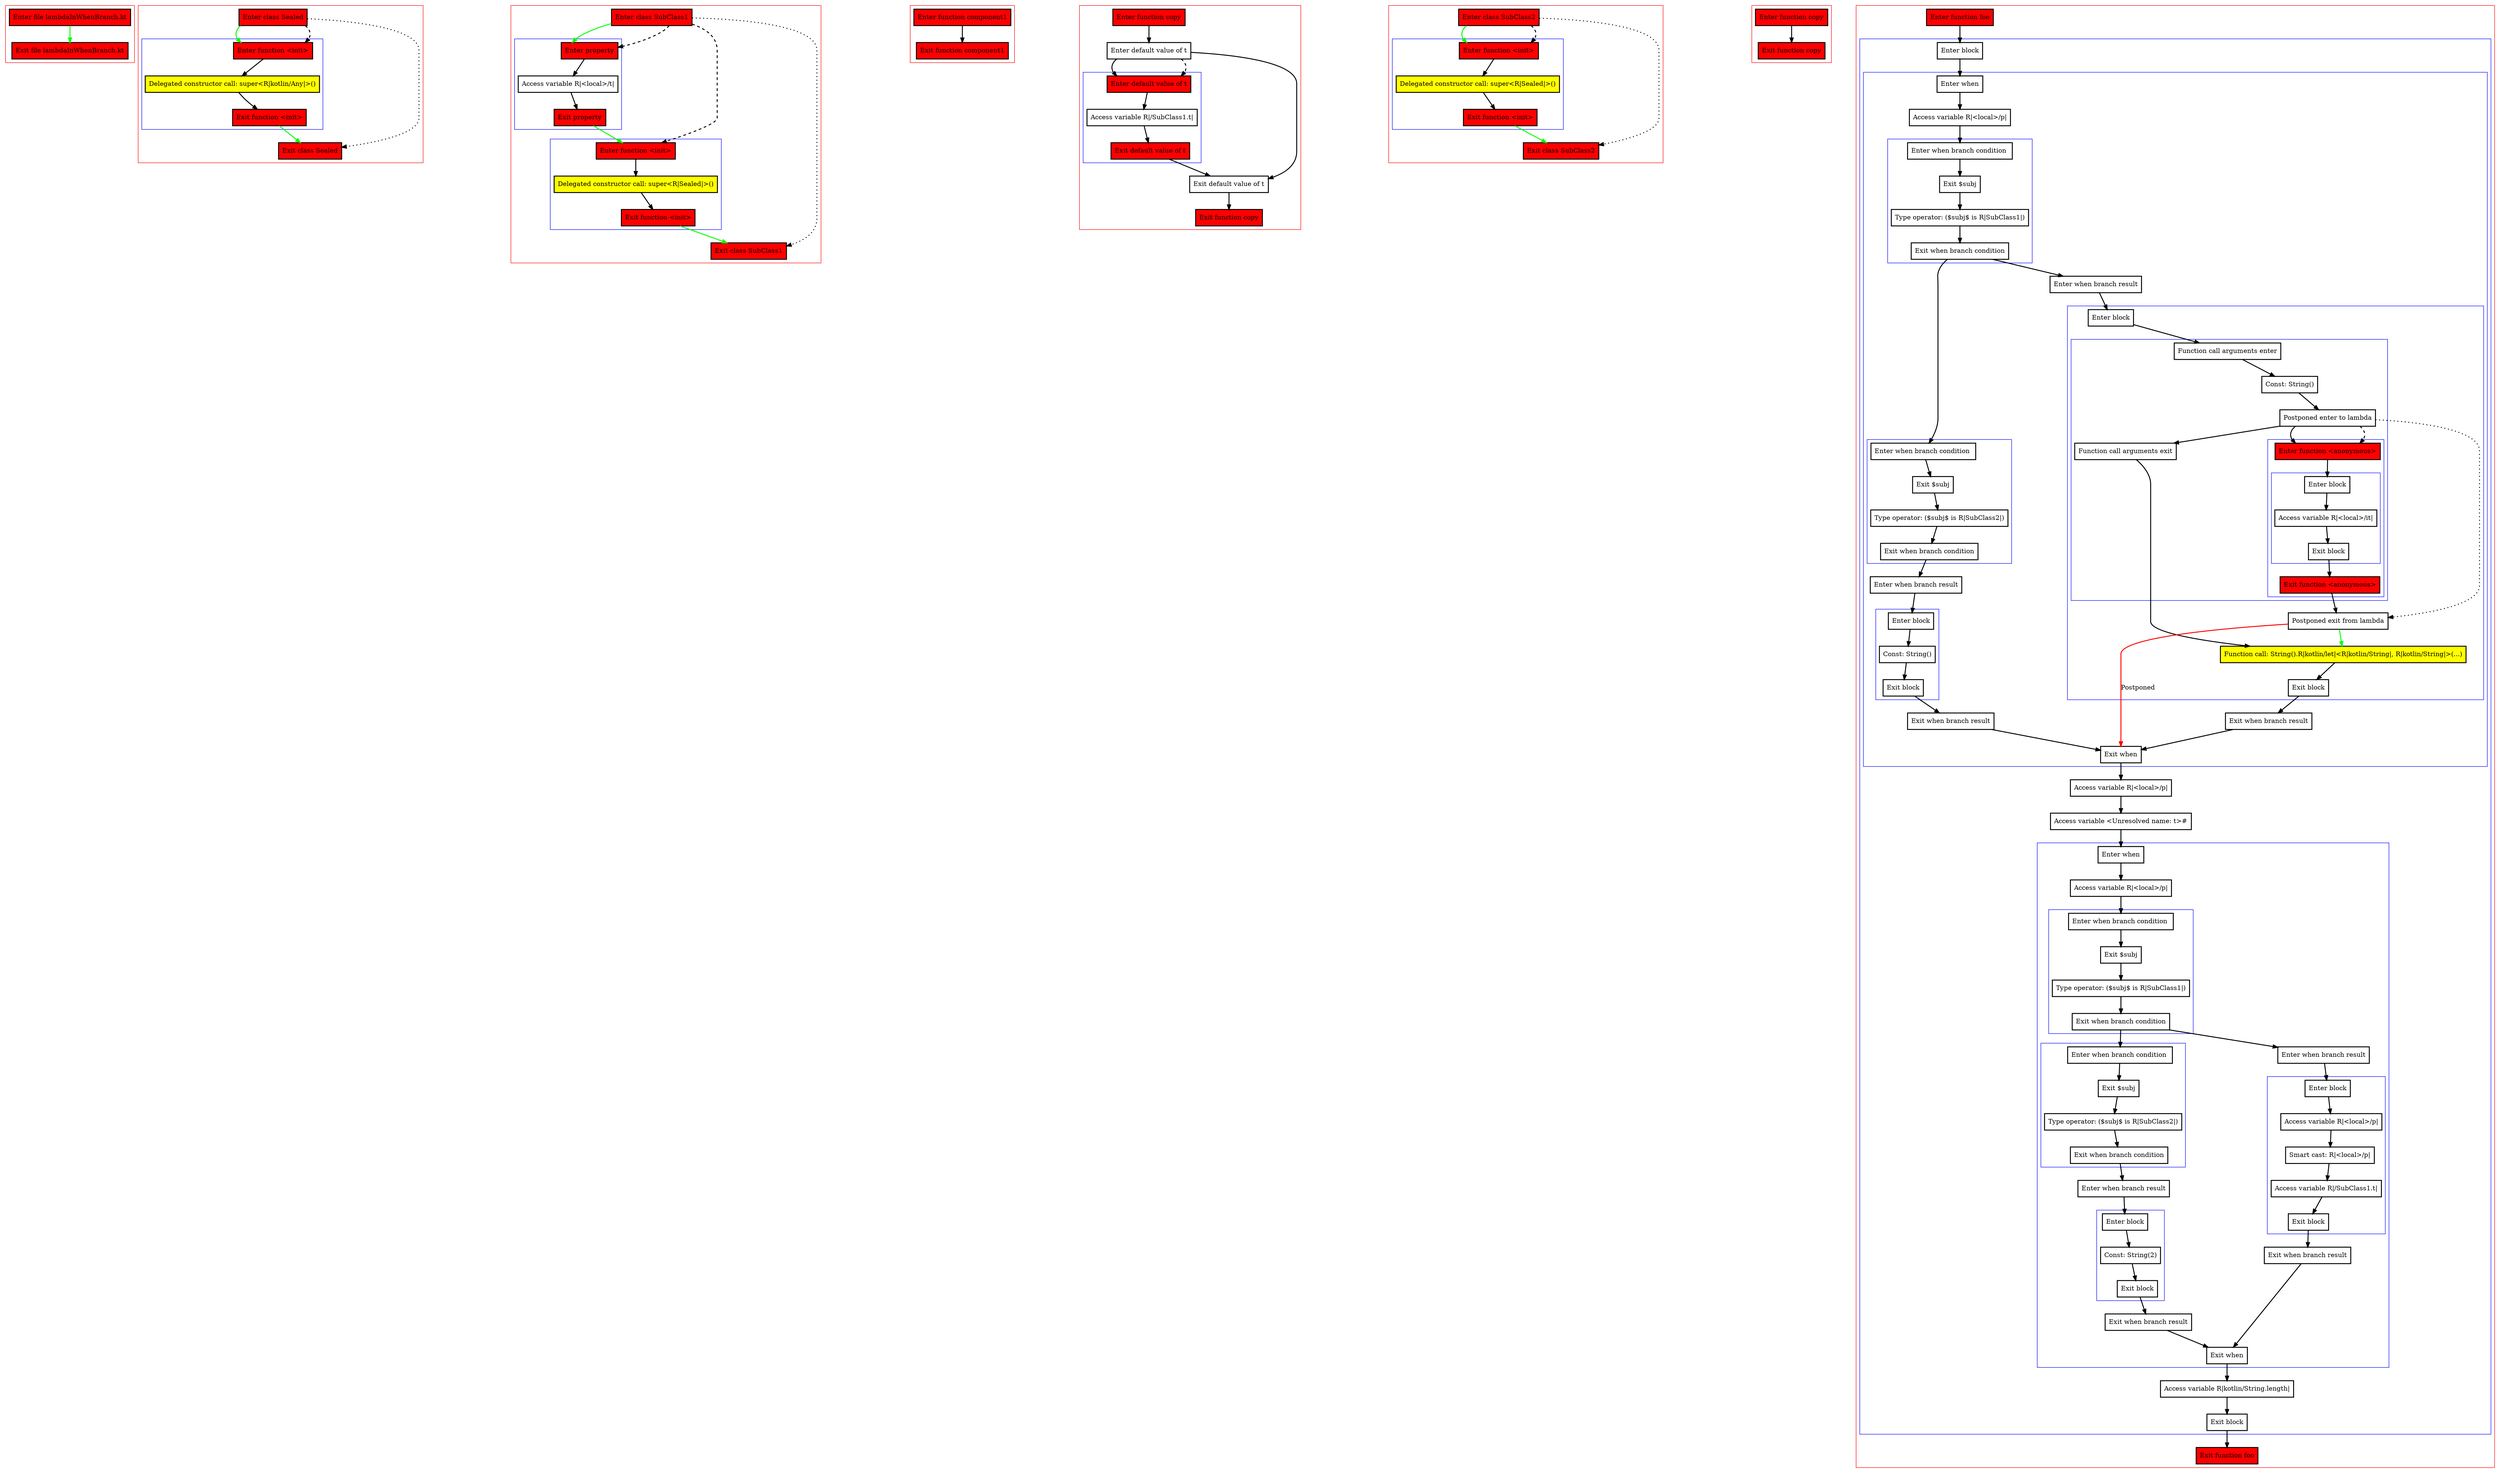 digraph lambdaInWhenBranch_kt {
    graph [nodesep=3]
    node [shape=box penwidth=2]
    edge [penwidth=2]

    subgraph cluster_0 {
        color=red
        0 [label="Enter file lambdaInWhenBranch.kt" style="filled" fillcolor=red];
        1 [label="Exit file lambdaInWhenBranch.kt" style="filled" fillcolor=red];
    }
    0 -> {1} [color=green];

    subgraph cluster_1 {
        color=red
        2 [label="Enter class Sealed" style="filled" fillcolor=red];
        subgraph cluster_2 {
            color=blue
            3 [label="Enter function <init>" style="filled" fillcolor=red];
            4 [label="Delegated constructor call: super<R|kotlin/Any|>()" style="filled" fillcolor=yellow];
            5 [label="Exit function <init>" style="filled" fillcolor=red];
        }
        6 [label="Exit class Sealed" style="filled" fillcolor=red];
    }
    2 -> {3} [color=green];
    2 -> {6} [style=dotted];
    2 -> {3} [style=dashed];
    3 -> {4};
    4 -> {5};
    5 -> {6} [color=green];

    subgraph cluster_3 {
        color=red
        7 [label="Enter class SubClass1" style="filled" fillcolor=red];
        subgraph cluster_4 {
            color=blue
            8 [label="Enter property" style="filled" fillcolor=red];
            9 [label="Access variable R|<local>/t|"];
            10 [label="Exit property" style="filled" fillcolor=red];
        }
        subgraph cluster_5 {
            color=blue
            11 [label="Enter function <init>" style="filled" fillcolor=red];
            12 [label="Delegated constructor call: super<R|Sealed|>()" style="filled" fillcolor=yellow];
            13 [label="Exit function <init>" style="filled" fillcolor=red];
        }
        14 [label="Exit class SubClass1" style="filled" fillcolor=red];
    }
    7 -> {8} [color=green];
    7 -> {14} [style=dotted];
    7 -> {8 11} [style=dashed];
    8 -> {9};
    9 -> {10};
    10 -> {11} [color=green];
    11 -> {12};
    12 -> {13};
    13 -> {14} [color=green];

    subgraph cluster_6 {
        color=red
        15 [label="Enter function component1" style="filled" fillcolor=red];
        16 [label="Exit function component1" style="filled" fillcolor=red];
    }
    15 -> {16};

    subgraph cluster_7 {
        color=red
        17 [label="Enter function copy" style="filled" fillcolor=red];
        18 [label="Enter default value of t"];
        subgraph cluster_8 {
            color=blue
            19 [label="Enter default value of t" style="filled" fillcolor=red];
            20 [label="Access variable R|/SubClass1.t|"];
            21 [label="Exit default value of t" style="filled" fillcolor=red];
        }
        22 [label="Exit default value of t"];
        23 [label="Exit function copy" style="filled" fillcolor=red];
    }
    17 -> {18};
    18 -> {19 22};
    18 -> {19} [style=dashed];
    19 -> {20};
    20 -> {21};
    21 -> {22};
    22 -> {23};

    subgraph cluster_9 {
        color=red
        24 [label="Enter class SubClass2" style="filled" fillcolor=red];
        subgraph cluster_10 {
            color=blue
            25 [label="Enter function <init>" style="filled" fillcolor=red];
            26 [label="Delegated constructor call: super<R|Sealed|>()" style="filled" fillcolor=yellow];
            27 [label="Exit function <init>" style="filled" fillcolor=red];
        }
        28 [label="Exit class SubClass2" style="filled" fillcolor=red];
    }
    24 -> {25} [color=green];
    24 -> {28} [style=dotted];
    24 -> {25} [style=dashed];
    25 -> {26};
    26 -> {27};
    27 -> {28} [color=green];

    subgraph cluster_11 {
        color=red
        29 [label="Enter function copy" style="filled" fillcolor=red];
        30 [label="Exit function copy" style="filled" fillcolor=red];
    }
    29 -> {30};

    subgraph cluster_12 {
        color=red
        31 [label="Enter function foo" style="filled" fillcolor=red];
        subgraph cluster_13 {
            color=blue
            32 [label="Enter block"];
            subgraph cluster_14 {
                color=blue
                33 [label="Enter when"];
                34 [label="Access variable R|<local>/p|"];
                subgraph cluster_15 {
                    color=blue
                    35 [label="Enter when branch condition "];
                    36 [label="Exit $subj"];
                    37 [label="Type operator: ($subj$ is R|SubClass1|)"];
                    38 [label="Exit when branch condition"];
                }
                subgraph cluster_16 {
                    color=blue
                    39 [label="Enter when branch condition "];
                    40 [label="Exit $subj"];
                    41 [label="Type operator: ($subj$ is R|SubClass2|)"];
                    42 [label="Exit when branch condition"];
                }
                43 [label="Enter when branch result"];
                subgraph cluster_17 {
                    color=blue
                    44 [label="Enter block"];
                    45 [label="Const: String()"];
                    46 [label="Exit block"];
                }
                47 [label="Exit when branch result"];
                48 [label="Enter when branch result"];
                subgraph cluster_18 {
                    color=blue
                    49 [label="Enter block"];
                    subgraph cluster_19 {
                        color=blue
                        50 [label="Function call arguments enter"];
                        51 [label="Const: String()"];
                        52 [label="Postponed enter to lambda"];
                        subgraph cluster_20 {
                            color=blue
                            53 [label="Enter function <anonymous>" style="filled" fillcolor=red];
                            subgraph cluster_21 {
                                color=blue
                                54 [label="Enter block"];
                                55 [label="Access variable R|<local>/it|"];
                                56 [label="Exit block"];
                            }
                            57 [label="Exit function <anonymous>" style="filled" fillcolor=red];
                        }
                        58 [label="Function call arguments exit"];
                    }
                    59 [label="Postponed exit from lambda"];
                    60 [label="Function call: String().R|kotlin/let|<R|kotlin/String|, R|kotlin/String|>(...)" style="filled" fillcolor=yellow];
                    61 [label="Exit block"];
                }
                62 [label="Exit when branch result"];
                63 [label="Exit when"];
            }
            64 [label="Access variable R|<local>/p|"];
            65 [label="Access variable <Unresolved name: t>#"];
            subgraph cluster_22 {
                color=blue
                66 [label="Enter when"];
                67 [label="Access variable R|<local>/p|"];
                subgraph cluster_23 {
                    color=blue
                    68 [label="Enter when branch condition "];
                    69 [label="Exit $subj"];
                    70 [label="Type operator: ($subj$ is R|SubClass1|)"];
                    71 [label="Exit when branch condition"];
                }
                subgraph cluster_24 {
                    color=blue
                    72 [label="Enter when branch condition "];
                    73 [label="Exit $subj"];
                    74 [label="Type operator: ($subj$ is R|SubClass2|)"];
                    75 [label="Exit when branch condition"];
                }
                76 [label="Enter when branch result"];
                subgraph cluster_25 {
                    color=blue
                    77 [label="Enter block"];
                    78 [label="Const: String(2)"];
                    79 [label="Exit block"];
                }
                80 [label="Exit when branch result"];
                81 [label="Enter when branch result"];
                subgraph cluster_26 {
                    color=blue
                    82 [label="Enter block"];
                    83 [label="Access variable R|<local>/p|"];
                    84 [label="Smart cast: R|<local>/p|"];
                    85 [label="Access variable R|/SubClass1.t|"];
                    86 [label="Exit block"];
                }
                87 [label="Exit when branch result"];
                88 [label="Exit when"];
            }
            89 [label="Access variable R|kotlin/String.length|"];
            90 [label="Exit block"];
        }
        91 [label="Exit function foo" style="filled" fillcolor=red];
    }
    31 -> {32};
    32 -> {33};
    33 -> {34};
    34 -> {35};
    35 -> {36};
    36 -> {37};
    37 -> {38};
    38 -> {39 48};
    39 -> {40};
    40 -> {41};
    41 -> {42};
    42 -> {43};
    43 -> {44};
    44 -> {45};
    45 -> {46};
    46 -> {47};
    47 -> {63};
    48 -> {49};
    49 -> {50};
    50 -> {51};
    51 -> {52};
    52 -> {53 58};
    52 -> {59} [style=dotted];
    52 -> {53} [style=dashed];
    53 -> {54};
    54 -> {55};
    55 -> {56};
    56 -> {57};
    57 -> {59};
    58 -> {60};
    59 -> {60} [color=green];
    59 -> {63} [color=red label="Postponed"];
    60 -> {61};
    61 -> {62};
    62 -> {63};
    63 -> {64};
    64 -> {65};
    65 -> {66};
    66 -> {67};
    67 -> {68};
    68 -> {69};
    69 -> {70};
    70 -> {71};
    71 -> {72 81};
    72 -> {73};
    73 -> {74};
    74 -> {75};
    75 -> {76};
    76 -> {77};
    77 -> {78};
    78 -> {79};
    79 -> {80};
    80 -> {88};
    81 -> {82};
    82 -> {83};
    83 -> {84};
    84 -> {85};
    85 -> {86};
    86 -> {87};
    87 -> {88};
    88 -> {89};
    89 -> {90};
    90 -> {91};

}
